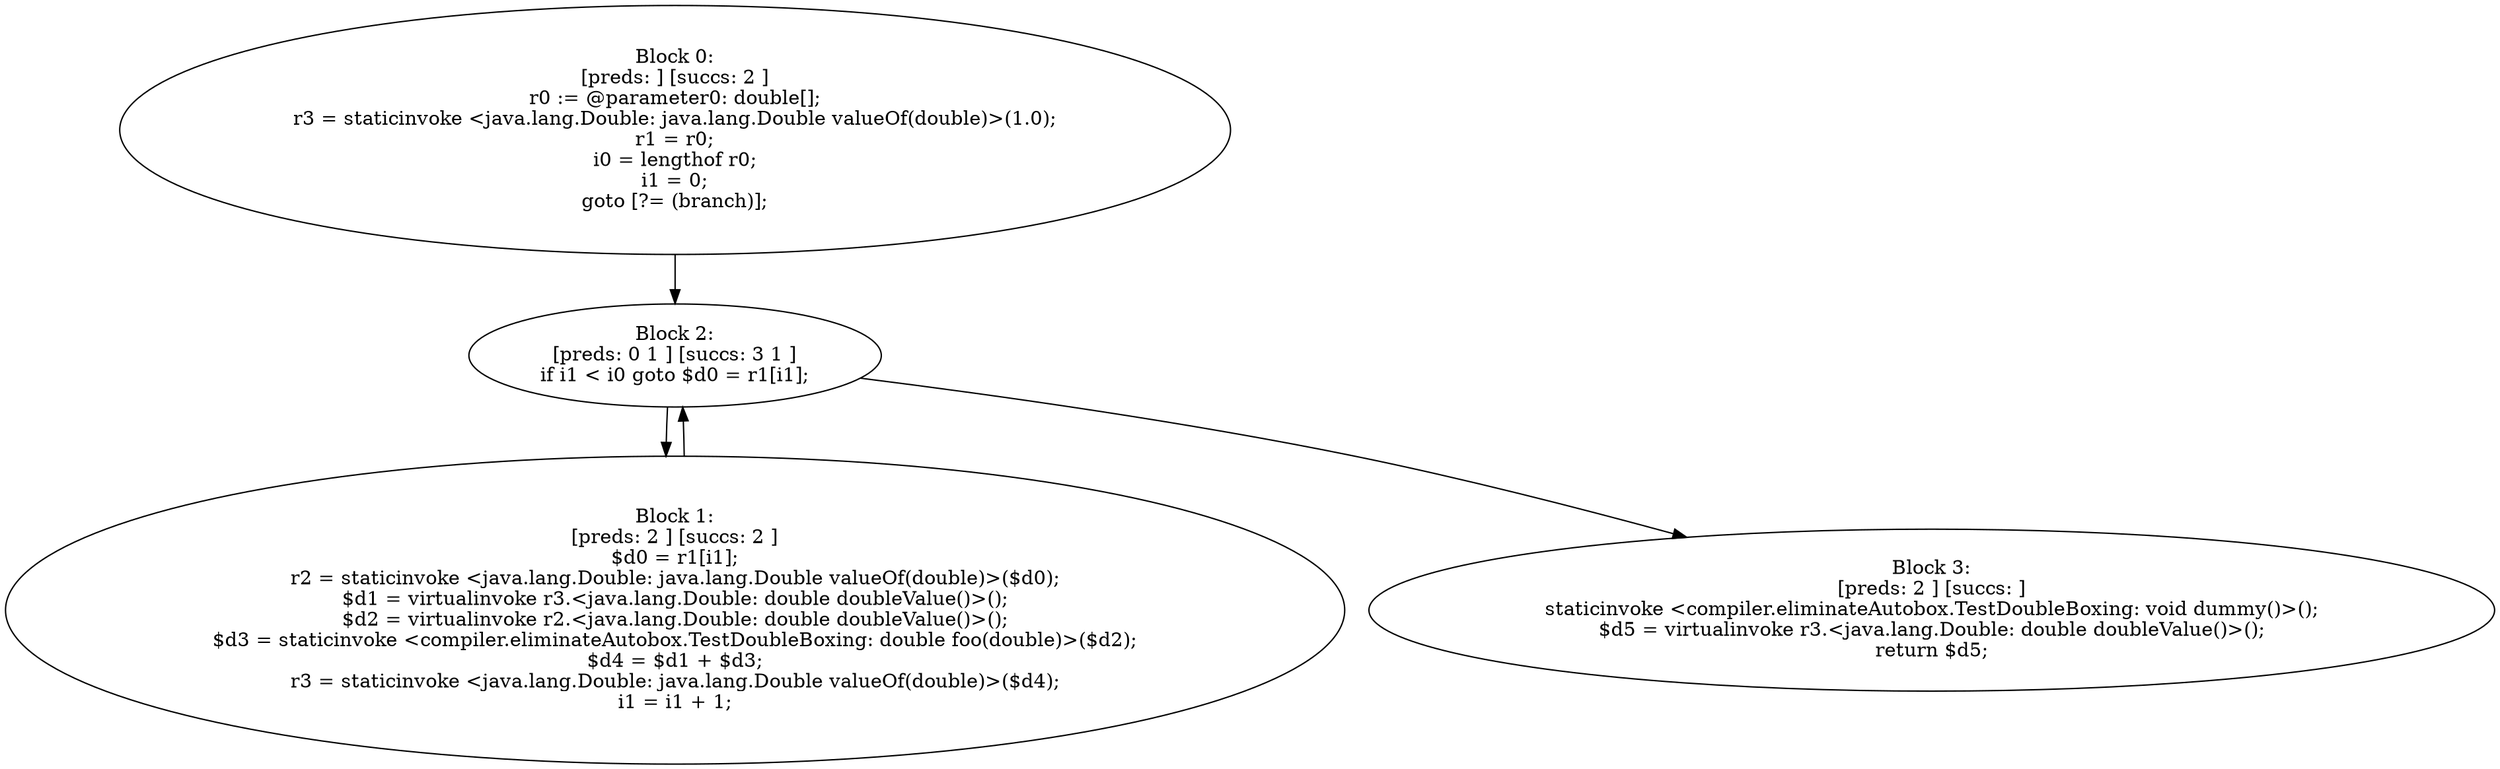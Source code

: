 digraph "unitGraph" {
    "Block 0:
[preds: ] [succs: 2 ]
r0 := @parameter0: double[];
r3 = staticinvoke <java.lang.Double: java.lang.Double valueOf(double)>(1.0);
r1 = r0;
i0 = lengthof r0;
i1 = 0;
goto [?= (branch)];
"
    "Block 1:
[preds: 2 ] [succs: 2 ]
$d0 = r1[i1];
r2 = staticinvoke <java.lang.Double: java.lang.Double valueOf(double)>($d0);
$d1 = virtualinvoke r3.<java.lang.Double: double doubleValue()>();
$d2 = virtualinvoke r2.<java.lang.Double: double doubleValue()>();
$d3 = staticinvoke <compiler.eliminateAutobox.TestDoubleBoxing: double foo(double)>($d2);
$d4 = $d1 + $d3;
r3 = staticinvoke <java.lang.Double: java.lang.Double valueOf(double)>($d4);
i1 = i1 + 1;
"
    "Block 2:
[preds: 0 1 ] [succs: 3 1 ]
if i1 < i0 goto $d0 = r1[i1];
"
    "Block 3:
[preds: 2 ] [succs: ]
staticinvoke <compiler.eliminateAutobox.TestDoubleBoxing: void dummy()>();
$d5 = virtualinvoke r3.<java.lang.Double: double doubleValue()>();
return $d5;
"
    "Block 0:
[preds: ] [succs: 2 ]
r0 := @parameter0: double[];
r3 = staticinvoke <java.lang.Double: java.lang.Double valueOf(double)>(1.0);
r1 = r0;
i0 = lengthof r0;
i1 = 0;
goto [?= (branch)];
"->"Block 2:
[preds: 0 1 ] [succs: 3 1 ]
if i1 < i0 goto $d0 = r1[i1];
";
    "Block 1:
[preds: 2 ] [succs: 2 ]
$d0 = r1[i1];
r2 = staticinvoke <java.lang.Double: java.lang.Double valueOf(double)>($d0);
$d1 = virtualinvoke r3.<java.lang.Double: double doubleValue()>();
$d2 = virtualinvoke r2.<java.lang.Double: double doubleValue()>();
$d3 = staticinvoke <compiler.eliminateAutobox.TestDoubleBoxing: double foo(double)>($d2);
$d4 = $d1 + $d3;
r3 = staticinvoke <java.lang.Double: java.lang.Double valueOf(double)>($d4);
i1 = i1 + 1;
"->"Block 2:
[preds: 0 1 ] [succs: 3 1 ]
if i1 < i0 goto $d0 = r1[i1];
";
    "Block 2:
[preds: 0 1 ] [succs: 3 1 ]
if i1 < i0 goto $d0 = r1[i1];
"->"Block 3:
[preds: 2 ] [succs: ]
staticinvoke <compiler.eliminateAutobox.TestDoubleBoxing: void dummy()>();
$d5 = virtualinvoke r3.<java.lang.Double: double doubleValue()>();
return $d5;
";
    "Block 2:
[preds: 0 1 ] [succs: 3 1 ]
if i1 < i0 goto $d0 = r1[i1];
"->"Block 1:
[preds: 2 ] [succs: 2 ]
$d0 = r1[i1];
r2 = staticinvoke <java.lang.Double: java.lang.Double valueOf(double)>($d0);
$d1 = virtualinvoke r3.<java.lang.Double: double doubleValue()>();
$d2 = virtualinvoke r2.<java.lang.Double: double doubleValue()>();
$d3 = staticinvoke <compiler.eliminateAutobox.TestDoubleBoxing: double foo(double)>($d2);
$d4 = $d1 + $d3;
r3 = staticinvoke <java.lang.Double: java.lang.Double valueOf(double)>($d4);
i1 = i1 + 1;
";
}
